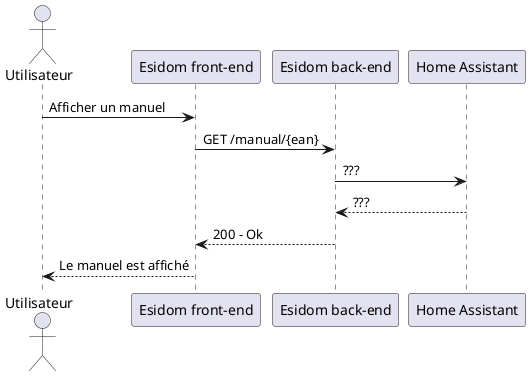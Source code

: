 @startuml afficher manuel

actor "Utilisateur" as u
participant "Esidom front-end" as fe
participant "Esidom back-end" as m
participant "Home Assistant" as ha

u -> fe: Afficher un manuel
fe -> m: GET /manual/{ean}
m -> ha: ???
ha --> m: ???
m --> fe: 200 - Ok
fe --> u: Le manuel est affiché

@enduml
